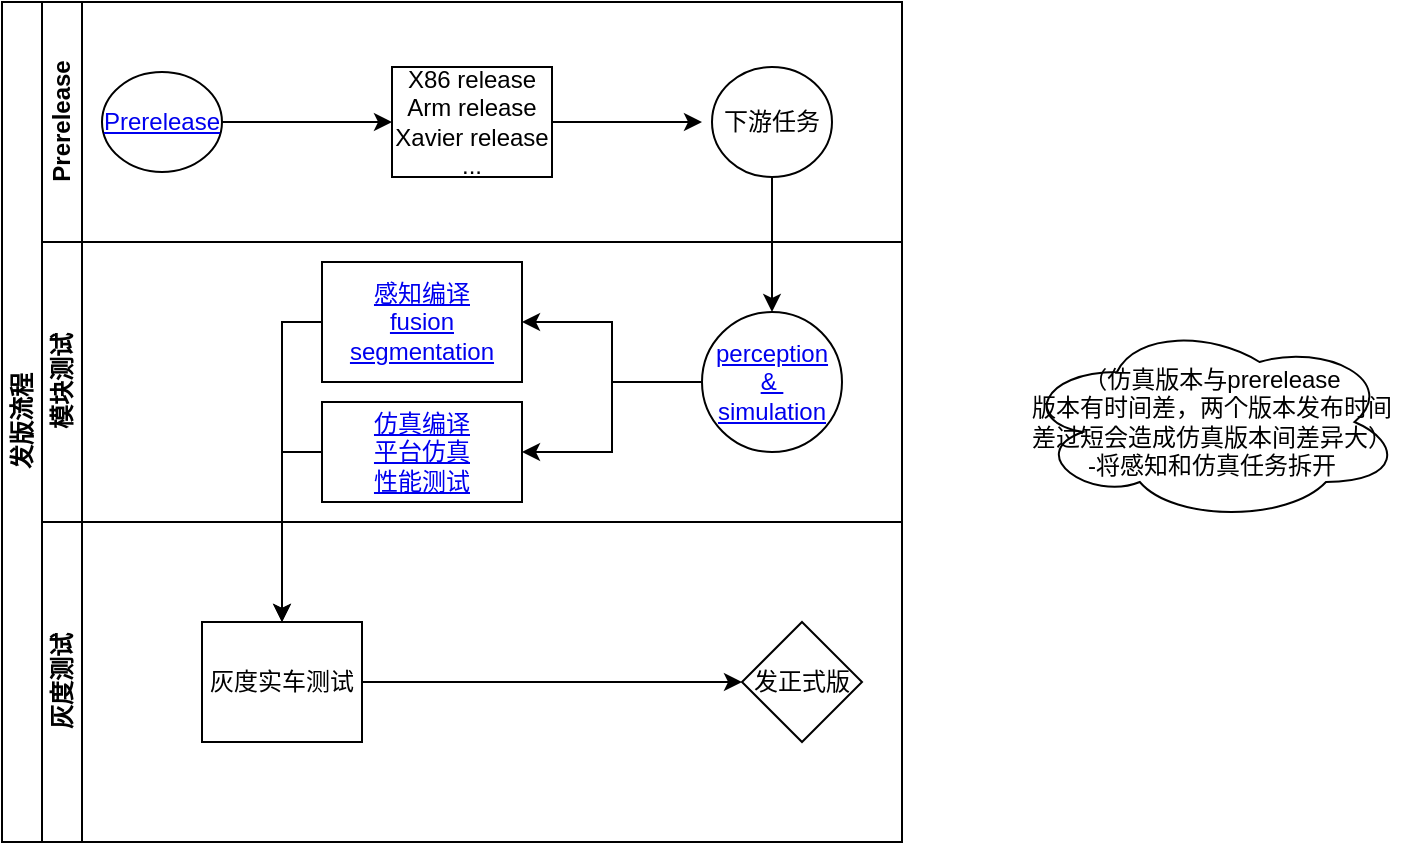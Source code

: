 <mxfile version="21.1.7" type="github">
  <diagram id="prtHgNgQTEPvFCAcTncT" name="Page-1">
    <mxGraphModel dx="1225" dy="738" grid="1" gridSize="10" guides="1" tooltips="1" connect="1" arrows="1" fold="1" page="1" pageScale="1" pageWidth="827" pageHeight="1169" math="0" shadow="0">
      <root>
        <mxCell id="0" />
        <mxCell id="1" parent="0" />
        <mxCell id="dNxyNK7c78bLwvsdeMH5-19" value="发版流程&lt;br&gt;" style="swimlane;html=1;childLayout=stackLayout;resizeParent=1;resizeParentMax=0;horizontal=0;startSize=20;horizontalStack=0;" parent="1" vertex="1">
          <mxGeometry x="120" y="120" width="450" height="420" as="geometry" />
        </mxCell>
        <mxCell id="dNxyNK7c78bLwvsdeMH5-20" value="Prerelease&lt;br&gt;" style="swimlane;html=1;startSize=20;horizontal=0;" parent="dNxyNK7c78bLwvsdeMH5-19" vertex="1">
          <mxGeometry x="20" width="430" height="120" as="geometry" />
        </mxCell>
        <mxCell id="dNxyNK7c78bLwvsdeMH5-25" value="" style="edgeStyle=orthogonalEdgeStyle;rounded=0;orthogonalLoop=1;jettySize=auto;html=1;" parent="dNxyNK7c78bLwvsdeMH5-20" source="dNxyNK7c78bLwvsdeMH5-23" target="dNxyNK7c78bLwvsdeMH5-24" edge="1">
          <mxGeometry relative="1" as="geometry" />
        </mxCell>
        <mxCell id="dNxyNK7c78bLwvsdeMH5-23" value="&lt;a href=&quot;http://jenkins.autowise.ai/job/aw_autowise_prerelease/&quot;&gt;Prerelease&lt;/a&gt;" style="ellipse;whiteSpace=wrap;html=1;" parent="dNxyNK7c78bLwvsdeMH5-20" vertex="1">
          <mxGeometry x="30" y="35" width="60" height="50" as="geometry" />
        </mxCell>
        <mxCell id="paGthWQcGo8uKa_LO1mT-5" style="edgeStyle=orthogonalEdgeStyle;rounded=0;orthogonalLoop=1;jettySize=auto;html=1;" edge="1" parent="dNxyNK7c78bLwvsdeMH5-20" source="dNxyNK7c78bLwvsdeMH5-24">
          <mxGeometry relative="1" as="geometry">
            <mxPoint x="330" y="60" as="targetPoint" />
          </mxGeometry>
        </mxCell>
        <mxCell id="dNxyNK7c78bLwvsdeMH5-24" value="X86 release&lt;br&gt;Arm release&lt;br&gt;Xavier release&lt;br&gt;..." style="rounded=0;whiteSpace=wrap;html=1;fontFamily=Helvetica;fontSize=12;fontColor=#000000;align=center;" parent="dNxyNK7c78bLwvsdeMH5-20" vertex="1">
          <mxGeometry x="175" y="32.5" width="80" height="55" as="geometry" />
        </mxCell>
        <mxCell id="dNxyNK7c78bLwvsdeMH5-32" value="下游任务" style="ellipse;whiteSpace=wrap;html=1;" parent="dNxyNK7c78bLwvsdeMH5-20" vertex="1">
          <mxGeometry x="335" y="32.5" width="60" height="55" as="geometry" />
        </mxCell>
        <mxCell id="dNxyNK7c78bLwvsdeMH5-21" value="模块测试&lt;br&gt;" style="swimlane;html=1;startSize=20;horizontal=0;" parent="dNxyNK7c78bLwvsdeMH5-19" vertex="1">
          <mxGeometry x="20" y="120" width="430" height="140" as="geometry" />
        </mxCell>
        <mxCell id="paGthWQcGo8uKa_LO1mT-14" style="edgeStyle=orthogonalEdgeStyle;rounded=0;orthogonalLoop=1;jettySize=auto;html=1;exitX=0;exitY=0.5;exitDx=0;exitDy=0;" edge="1" parent="dNxyNK7c78bLwvsdeMH5-21" source="dNxyNK7c78bLwvsdeMH5-26">
          <mxGeometry relative="1" as="geometry">
            <mxPoint x="120" y="190" as="targetPoint" />
          </mxGeometry>
        </mxCell>
        <mxCell id="dNxyNK7c78bLwvsdeMH5-26" value="&lt;a href=&quot;http://jenkins.autowise.ai/job/aw_perception_benchmark_release/&quot;&gt;感知编译&lt;/a&gt;&lt;br&gt;&lt;a href=&quot;http://jenkins.autowise.ai/job/aw_perception_benchmark_fusion/&quot;&gt;fusion&lt;/a&gt;&lt;br&gt;&lt;a href=&quot;http://jenkins.autowise.ai/job/aw_perception_benchmark_segmentation/&quot;&gt;segmentation&lt;/a&gt;" style="rounded=0;whiteSpace=wrap;html=1;fontFamily=Helvetica;fontSize=12;fontColor=#000000;align=center;" parent="dNxyNK7c78bLwvsdeMH5-21" vertex="1">
          <mxGeometry x="140" y="10" width="100" height="60" as="geometry" />
        </mxCell>
        <mxCell id="paGthWQcGo8uKa_LO1mT-9" style="edgeStyle=orthogonalEdgeStyle;rounded=0;orthogonalLoop=1;jettySize=auto;html=1;entryX=1;entryY=0.5;entryDx=0;entryDy=0;" edge="1" parent="dNxyNK7c78bLwvsdeMH5-21" source="paGthWQcGo8uKa_LO1mT-7" target="dNxyNK7c78bLwvsdeMH5-26">
          <mxGeometry relative="1" as="geometry" />
        </mxCell>
        <mxCell id="paGthWQcGo8uKa_LO1mT-10" style="edgeStyle=orthogonalEdgeStyle;rounded=0;orthogonalLoop=1;jettySize=auto;html=1;exitX=0;exitY=0.5;exitDx=0;exitDy=0;entryX=1;entryY=0.5;entryDx=0;entryDy=0;" edge="1" parent="dNxyNK7c78bLwvsdeMH5-21" source="paGthWQcGo8uKa_LO1mT-7" target="paGthWQcGo8uKa_LO1mT-8">
          <mxGeometry relative="1" as="geometry" />
        </mxCell>
        <mxCell id="paGthWQcGo8uKa_LO1mT-7" value="&lt;a href=&quot;http://jenkins.autowise.ai/job/aw_autowise_prerelease_simulation_perception&quot;&gt;perception &amp;amp;&amp;nbsp;&lt;br&gt;simulation&lt;/a&gt;" style="ellipse;whiteSpace=wrap;html=1;" vertex="1" parent="dNxyNK7c78bLwvsdeMH5-21">
          <mxGeometry x="330" y="35" width="70" height="70" as="geometry" />
        </mxCell>
        <mxCell id="paGthWQcGo8uKa_LO1mT-8" value="&lt;a href=&quot;http://jenkins.autowise.ai/job/aw_simulation_release/&quot;&gt;仿真编译&lt;/a&gt;&lt;br&gt;&lt;a href=&quot;http://jenkins.autowise.ai/job/aw_autowise_regression_platform_test/&quot;&gt;平台仿真&lt;/a&gt;&lt;br&gt;&lt;a href=&quot;http://jenkins.autowise.ai/job/aw_autowise_monitor/&quot;&gt;性能测试&lt;/a&gt;" style="rounded=0;whiteSpace=wrap;html=1;fontFamily=Helvetica;fontSize=12;fontColor=#000000;align=center;" vertex="1" parent="dNxyNK7c78bLwvsdeMH5-21">
          <mxGeometry x="140" y="80" width="100" height="50" as="geometry" />
        </mxCell>
        <mxCell id="paGthWQcGo8uKa_LO1mT-6" style="edgeStyle=orthogonalEdgeStyle;rounded=0;orthogonalLoop=1;jettySize=auto;html=1;entryX=0.5;entryY=0;entryDx=0;entryDy=0;" edge="1" parent="dNxyNK7c78bLwvsdeMH5-19" source="dNxyNK7c78bLwvsdeMH5-32" target="paGthWQcGo8uKa_LO1mT-7">
          <mxGeometry relative="1" as="geometry">
            <mxPoint x="380" y="140" as="targetPoint" />
          </mxGeometry>
        </mxCell>
        <mxCell id="paGthWQcGo8uKa_LO1mT-13" style="edgeStyle=orthogonalEdgeStyle;rounded=0;orthogonalLoop=1;jettySize=auto;html=1;exitX=0;exitY=0.5;exitDx=0;exitDy=0;entryX=0.5;entryY=0;entryDx=0;entryDy=0;" edge="1" parent="dNxyNK7c78bLwvsdeMH5-19" source="paGthWQcGo8uKa_LO1mT-8" target="dNxyNK7c78bLwvsdeMH5-34">
          <mxGeometry relative="1" as="geometry" />
        </mxCell>
        <mxCell id="dNxyNK7c78bLwvsdeMH5-22" value="灰度测试&lt;br&gt;" style="swimlane;html=1;startSize=20;horizontal=0;" parent="dNxyNK7c78bLwvsdeMH5-19" vertex="1">
          <mxGeometry x="20" y="260" width="430" height="160" as="geometry" />
        </mxCell>
        <mxCell id="dNxyNK7c78bLwvsdeMH5-37" value="" style="edgeStyle=orthogonalEdgeStyle;rounded=0;orthogonalLoop=1;jettySize=auto;html=1;endArrow=classic;endFill=1;" parent="dNxyNK7c78bLwvsdeMH5-22" source="dNxyNK7c78bLwvsdeMH5-34" target="dNxyNK7c78bLwvsdeMH5-36" edge="1">
          <mxGeometry relative="1" as="geometry" />
        </mxCell>
        <mxCell id="dNxyNK7c78bLwvsdeMH5-34" value="灰度实车测试" style="rounded=0;whiteSpace=wrap;html=1;fontFamily=Helvetica;fontSize=12;fontColor=#000000;align=center;" parent="dNxyNK7c78bLwvsdeMH5-22" vertex="1">
          <mxGeometry x="80" y="50" width="80" height="60" as="geometry" />
        </mxCell>
        <mxCell id="dNxyNK7c78bLwvsdeMH5-36" value="发正式版" style="rhombus;whiteSpace=wrap;html=1;fontFamily=Helvetica;fontSize=12;fontColor=#000000;align=center;" parent="dNxyNK7c78bLwvsdeMH5-22" vertex="1">
          <mxGeometry x="350" y="50" width="60" height="60" as="geometry" />
        </mxCell>
        <mxCell id="paGthWQcGo8uKa_LO1mT-11" value="（仿真版本与prerelease&lt;br&gt;版本有时间差，两个版本发布时间差过短会造成仿真版本间差异大）&lt;br&gt;-将感知和仿真任务拆开" style="ellipse;shape=cloud;whiteSpace=wrap;html=1;" vertex="1" parent="1">
          <mxGeometry x="630" y="280" width="190" height="100" as="geometry" />
        </mxCell>
      </root>
    </mxGraphModel>
  </diagram>
</mxfile>
